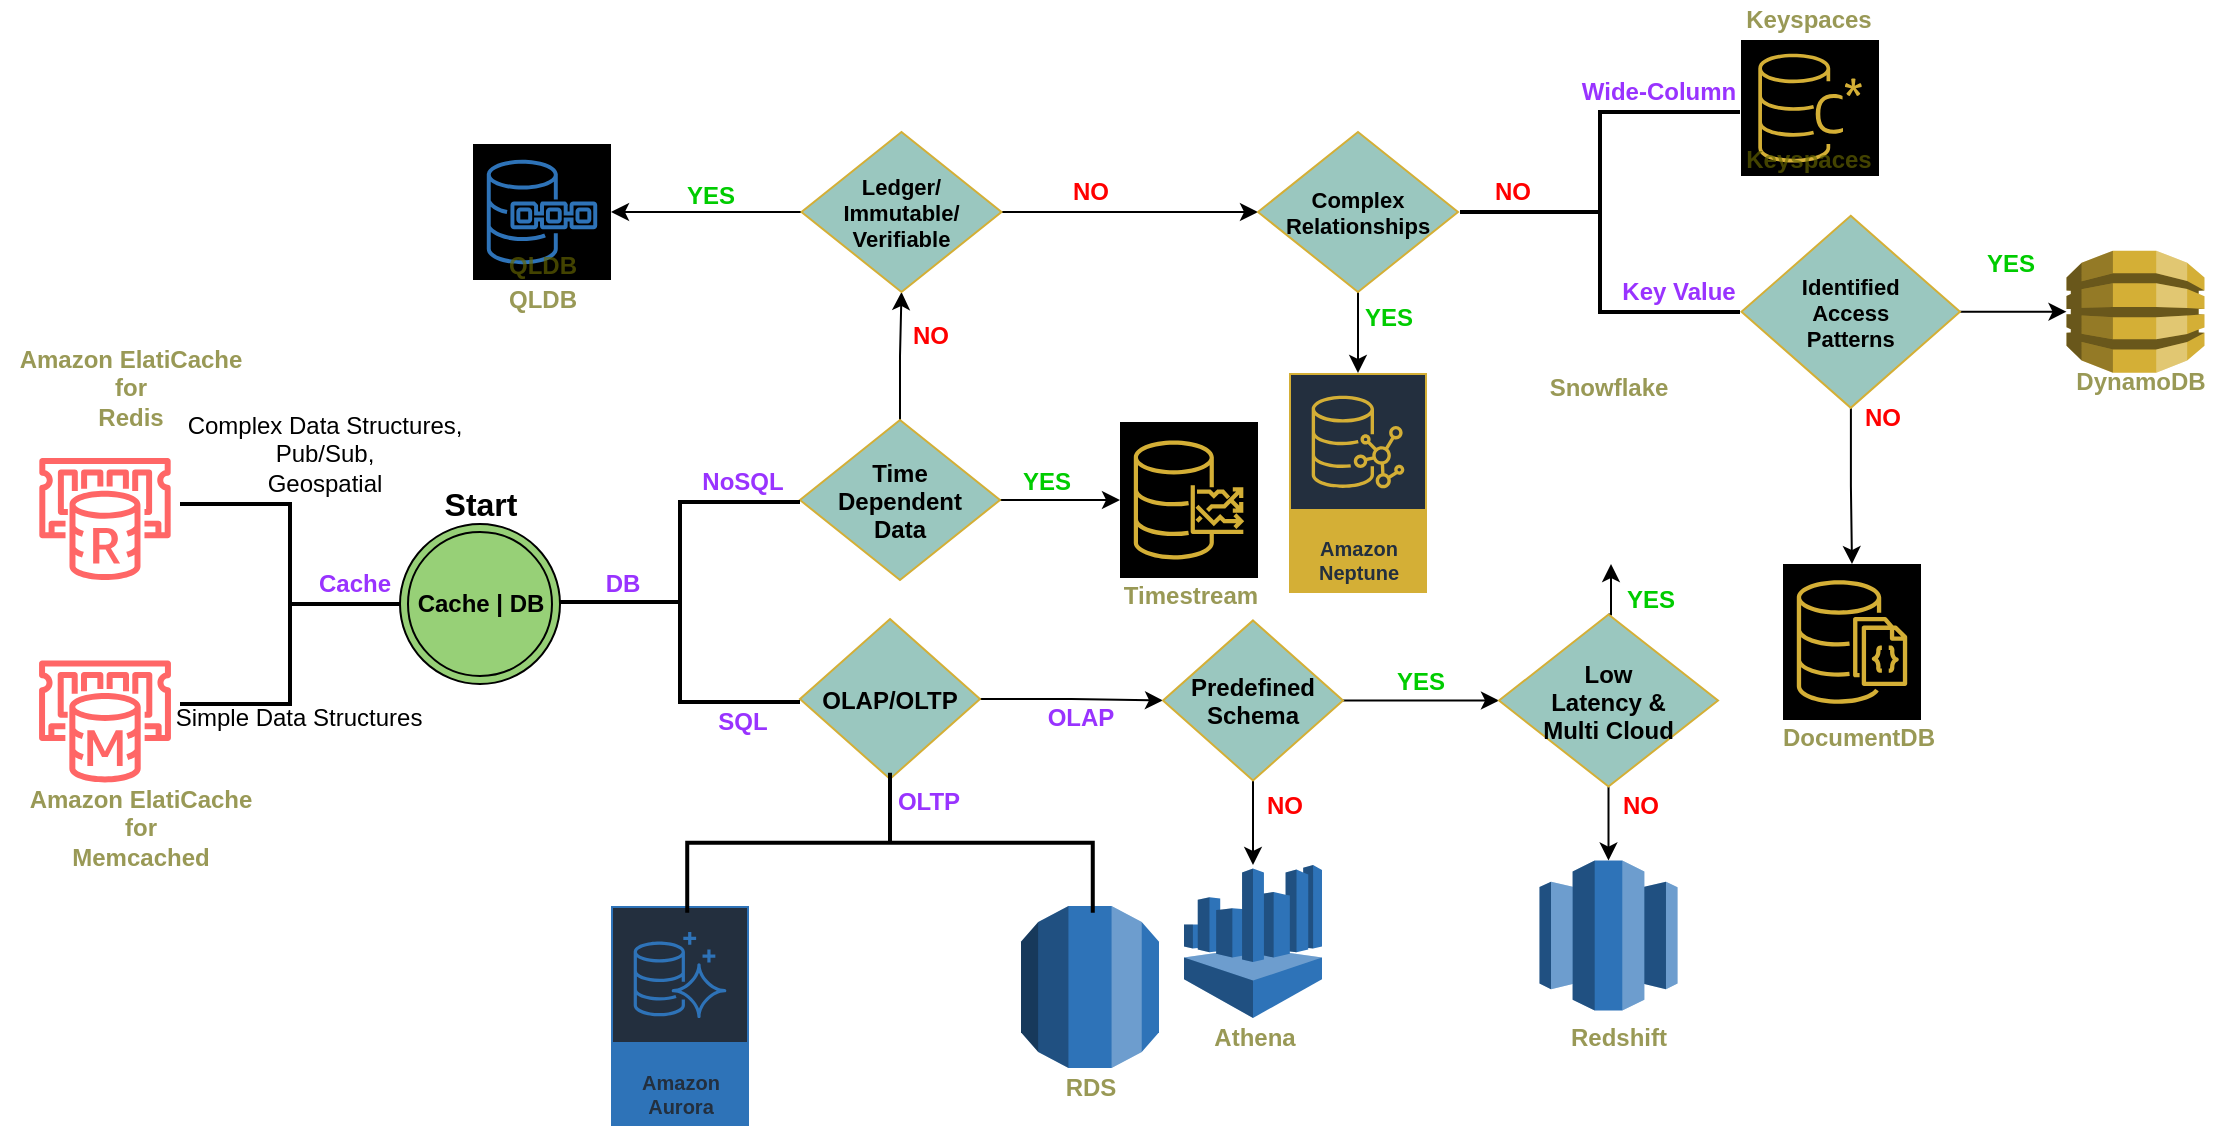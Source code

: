 <mxfile version="14.9.5" type="device"><diagram name="one" id="5O5LZDdq3k0La6J1PMl4"><mxGraphModel dx="1320" dy="1727" grid="1" gridSize="10" guides="1" tooltips="1" connect="1" arrows="1" fold="1" page="1" pageScale="1" pageWidth="850" pageHeight="1100" math="0" shadow="0"><root><mxCell id="-URDdJb4jCHaR2o1bfgN-0"/><mxCell id="-URDdJb4jCHaR2o1bfgN-1" parent="-URDdJb4jCHaR2o1bfgN-0"/><mxCell id="-URDdJb4jCHaR2o1bfgN-2" value="Cache | DB" style="ellipse;shape=doubleEllipse;html=1;dashed=0;whitespace=wrap;aspect=fixed;fontStyle=1;fillColor=#97D077;" parent="-URDdJb4jCHaR2o1bfgN-1" vertex="1"><mxGeometry x="200" y="160" width="80" height="80" as="geometry"/></mxCell><mxCell id="-URDdJb4jCHaR2o1bfgN-3" value="" style="outlineConnect=0;fontColor=#232F3E;gradientColor=none;strokeColor=none;dashed=0;verticalLabelPosition=bottom;verticalAlign=top;align=center;html=1;fontSize=12;fontStyle=0;aspect=fixed;pointerEvents=1;shape=mxgraph.aws4.elasticache_for_memcached;fillColor=#FF6666;" parent="-URDdJb4jCHaR2o1bfgN-1" vertex="1"><mxGeometry x="18" y="228.2" width="69" height="61.03" as="geometry"/></mxCell><mxCell id="-URDdJb4jCHaR2o1bfgN-4" value="" style="outlineConnect=0;fontColor=#232F3E;gradientColor=none;strokeColor=none;dashed=0;verticalLabelPosition=bottom;verticalAlign=top;align=center;html=1;fontSize=12;fontStyle=0;aspect=fixed;pointerEvents=1;shape=mxgraph.aws4.elasticache_for_redis;fillColor=#FF6666;" parent="-URDdJb4jCHaR2o1bfgN-1" vertex="1"><mxGeometry x="18" y="126.97" width="69" height="61.03" as="geometry"/></mxCell><mxCell id="-URDdJb4jCHaR2o1bfgN-5" value="" style="outlineConnect=0;dashed=0;verticalLabelPosition=bottom;verticalAlign=top;align=center;html=1;shape=mxgraph.aws3.dynamo_db;gradientColor=none;fillColor=#D4af36;" parent="-URDdJb4jCHaR2o1bfgN-1" vertex="1"><mxGeometry x="1033.25" y="23.33" width="69" height="61" as="geometry"/></mxCell><mxCell id="-URDdJb4jCHaR2o1bfgN-6" value="" style="points=[[0,0,0],[0.25,0,0],[0.5,0,0],[0.75,0,0],[1,0,0],[0,1,0],[0.25,1,0],[0.5,1,0],[0.75,1,0],[1,1,0],[0,0.25,0],[0,0.5,0],[0,0.75,0],[1,0.25,0],[1,0.5,0],[1,0.75,0]];outlineConnect=0;fontColor=#232F3E;gradientDirection=north;dashed=0;verticalLabelPosition=bottom;verticalAlign=top;align=center;html=1;fontSize=12;fontStyle=0;aspect=fixed;shape=mxgraph.aws4.resourceIcon;resIcon=mxgraph.aws4.documentdb_with_mongodb_compatibility;fillColor=#000000;strokeColor=#d4af36;" parent="-URDdJb4jCHaR2o1bfgN-1" vertex="1"><mxGeometry x="891.5" y="180" width="69" height="78" as="geometry"/></mxCell><mxCell id="-URDdJb4jCHaR2o1bfgN-7" value="" style="points=[[0,0,0],[0.25,0,0],[0.5,0,0],[0.75,0,0],[1,0,0],[0,1,0],[0.25,1,0],[0.5,1,0],[0.75,1,0],[1,1,0],[0,0.25,0],[0,0.5,0],[0,0.75,0],[1,0.25,0],[1,0.5,0],[1,0.75,0]];outlineConnect=0;fontColor=#232F3E;gradientDirection=north;dashed=0;verticalLabelPosition=bottom;verticalAlign=top;align=center;html=1;fontSize=12;fontStyle=0;aspect=fixed;shape=mxgraph.aws4.resourceIcon;resIcon=mxgraph.aws4.quantum_ledger_database;fillColor=#000000;strokeColor=#2E73B8;" parent="-URDdJb4jCHaR2o1bfgN-1" vertex="1"><mxGeometry x="236.5" y="-30.0" width="69" height="68" as="geometry"/></mxCell><mxCell id="-URDdJb4jCHaR2o1bfgN-8" value="Amazon Neptune" style="outlineConnect=0;fontColor=#232F3E;gradientColor=none;fillColor=#232F3E;dashed=0;verticalLabelPosition=middle;verticalAlign=bottom;align=center;html=1;whiteSpace=wrap;fontSize=10;fontStyle=1;spacing=3;shape=mxgraph.aws4.productIcon;prIcon=mxgraph.aws4.neptune;strokeColor=#d4af36;" parent="-URDdJb4jCHaR2o1bfgN-1" vertex="1"><mxGeometry x="644.5" y="84.47" width="69" height="110" as="geometry"/></mxCell><mxCell id="-URDdJb4jCHaR2o1bfgN-9" value="" style="outlineConnect=0;dashed=0;verticalLabelPosition=bottom;verticalAlign=top;align=center;html=1;shape=mxgraph.aws3.rds;fillColor=#2E73B8;gradientColor=none;" parent="-URDdJb4jCHaR2o1bfgN-1" vertex="1"><mxGeometry x="510.5" y="351" width="69" height="81" as="geometry"/></mxCell><mxCell id="-URDdJb4jCHaR2o1bfgN-10" value="Amazon&#10;Aurora" style="outlineConnect=0;fontColor=#232F3E;gradientColor=none;fillColor=#232F3E;dashed=0;verticalLabelPosition=middle;verticalAlign=bottom;align=center;html=1;whiteSpace=wrap;fontSize=10;fontStyle=1;spacing=3;shape=mxgraph.aws4.productIcon;prIcon=mxgraph.aws4.aurora;strokeColor=#2E73B8;" parent="-URDdJb4jCHaR2o1bfgN-1" vertex="1"><mxGeometry x="305.5" y="351" width="69" height="110" as="geometry"/></mxCell><mxCell id="-URDdJb4jCHaR2o1bfgN-11" value="" style="shape=image;html=1;verticalAlign=top;verticalLabelPosition=bottom;labelBackgroundColor=#ffffff;imageAspect=0;aspect=fixed;image=https://cdn1.iconfinder.com/data/icons/line-christmas-icons/75/_snowflake-128.png" parent="-URDdJb4jCHaR2o1bfgN-1" vertex="1"><mxGeometry x="771" y="102.0" width="69" height="78" as="geometry"/></mxCell><mxCell id="-URDdJb4jCHaR2o1bfgN-12" value="" style="outlineConnect=0;dashed=0;verticalLabelPosition=bottom;verticalAlign=top;align=center;html=1;shape=mxgraph.aws3.redshift;fillColor=#2E73B8;gradientColor=none;" parent="-URDdJb4jCHaR2o1bfgN-1" vertex="1"><mxGeometry x="769.75" y="328.27" width="69" height="75" as="geometry"/></mxCell><mxCell id="-URDdJb4jCHaR2o1bfgN-13" value="" style="points=[[0,0,0],[0.25,0,0],[0.5,0,0],[0.75,0,0],[1,0,0],[0,1,0],[0.25,1,0],[0.5,1,0],[0.75,1,0],[1,1,0],[0,0.25,0],[0,0.5,0],[0,0.75,0],[1,0.25,0],[1,0.5,0],[1,0.75,0]];outlineConnect=0;fontColor=#232F3E;gradientDirection=north;dashed=0;verticalLabelPosition=bottom;verticalAlign=top;align=center;html=1;fontSize=12;fontStyle=0;aspect=fixed;shape=mxgraph.aws4.resourceIcon;resIcon=mxgraph.aws4.timestream;fillColor=#000000;strokeColor=#d4af36;" parent="-URDdJb4jCHaR2o1bfgN-1" vertex="1"><mxGeometry x="560" y="109" width="69" height="78" as="geometry"/></mxCell><mxCell id="-URDdJb4jCHaR2o1bfgN-14" value="" style="points=[[0,0,0],[0.25,0,0],[0.5,0,0],[0.75,0,0],[1,0,0],[0,1,0],[0.25,1,0],[0.5,1,0],[0.75,1,0],[1,1,0],[0,0.25,0],[0,0.5,0],[0,0.75,0],[1,0.25,0],[1,0.5,0],[1,0.75,0]];outlineConnect=0;fontColor=#232F3E;gradientDirection=north;dashed=0;verticalLabelPosition=bottom;verticalAlign=top;align=center;html=1;fontSize=12;fontStyle=0;aspect=fixed;shape=mxgraph.aws4.resourceIcon;resIcon=mxgraph.aws4.managed_apache_cassandra_service;fillColor=#000000;strokeColor=#d4af36;strokeWidth=1;perimeterSpacing=0;" parent="-URDdJb4jCHaR2o1bfgN-1" vertex="1"><mxGeometry x="870.5" y="-81.97" width="69" height="68" as="geometry"/></mxCell><mxCell id="4I9ZGjhR3_vdsszDNdP2-1" style="edgeStyle=orthogonalEdgeStyle;rounded=0;orthogonalLoop=1;jettySize=auto;html=1;entryX=0;entryY=0.5;entryDx=0;entryDy=0;fontSize=16;fontColor=#000000;" parent="-URDdJb4jCHaR2o1bfgN-1" source="LTmnBFO0jUHNAW-io21--1" target="4I9ZGjhR3_vdsszDNdP2-0" edge="1"><mxGeometry relative="1" as="geometry"/></mxCell><mxCell id="LTmnBFO0jUHNAW-io21--1" value="OLAP/OLTP" style="rhombus;strokeColor=#d4af36;strokeWidth=1;gradientColor=none;gradientDirection=north;fontStyle=1;fillColor=#9AC7BF;" parent="-URDdJb4jCHaR2o1bfgN-1" vertex="1"><mxGeometry x="400" y="207.5" width="90" height="80" as="geometry"/></mxCell><mxCell id="LTmnBFO0jUHNAW-io21--2" value="" style="outlineConnect=0;dashed=0;verticalLabelPosition=bottom;verticalAlign=top;align=center;html=1;shape=mxgraph.aws3.athena;gradientColor=none;strokeColor=#d4af36;strokeWidth=1;fillColor=#2E73B8;" parent="-URDdJb4jCHaR2o1bfgN-1" vertex="1"><mxGeometry x="592" y="330.5" width="69" height="76.5" as="geometry"/></mxCell><mxCell id="LTmnBFO0jUHNAW-io21--6" value="" style="strokeWidth=2;html=1;shape=mxgraph.flowchart.annotation_2;align=left;labelPosition=right;pointerEvents=1;fillColor=#B9E0A5;gradientColor=none;gradientDirection=north;rotation=-180;" parent="-URDdJb4jCHaR2o1bfgN-1" vertex="1"><mxGeometry x="90" y="150" width="110" height="100" as="geometry"/></mxCell><mxCell id="aLWdTQoxUXfgYBCb-F0K-1" style="edgeStyle=orthogonalEdgeStyle;rounded=0;orthogonalLoop=1;jettySize=auto;html=1;entryX=0.5;entryY=1;entryDx=0;entryDy=0;" parent="-URDdJb4jCHaR2o1bfgN-1" source="LTmnBFO0jUHNAW-io21--7" target="LTmnBFO0jUHNAW-io21--8" edge="1"><mxGeometry relative="1" as="geometry"/></mxCell><mxCell id="aLWdTQoxUXfgYBCb-F0K-2" style="edgeStyle=orthogonalEdgeStyle;rounded=0;orthogonalLoop=1;jettySize=auto;html=1;entryX=0;entryY=0.5;entryDx=0;entryDy=0;entryPerimeter=0;" parent="-URDdJb4jCHaR2o1bfgN-1" source="LTmnBFO0jUHNAW-io21--7" target="-URDdJb4jCHaR2o1bfgN-13" edge="1"><mxGeometry relative="1" as="geometry"/></mxCell><mxCell id="LTmnBFO0jUHNAW-io21--7" value="Time&#10;Dependent&#10;Data" style="rhombus;strokeColor=#d4af36;strokeWidth=1;gradientColor=none;gradientDirection=north;fontStyle=1;fillColor=#9AC7BF;" parent="-URDdJb4jCHaR2o1bfgN-1" vertex="1"><mxGeometry x="400" y="108" width="100" height="80" as="geometry"/></mxCell><mxCell id="4I9ZGjhR3_vdsszDNdP2-9" style="edgeStyle=orthogonalEdgeStyle;rounded=0;orthogonalLoop=1;jettySize=auto;html=1;entryX=1;entryY=0.5;entryDx=0;entryDy=0;entryPerimeter=0;fontSize=16;fontColor=#000000;" parent="-URDdJb4jCHaR2o1bfgN-1" source="LTmnBFO0jUHNAW-io21--8" target="-URDdJb4jCHaR2o1bfgN-7" edge="1"><mxGeometry relative="1" as="geometry"/></mxCell><mxCell id="4I9ZGjhR3_vdsszDNdP2-11" style="edgeStyle=orthogonalEdgeStyle;rounded=0;orthogonalLoop=1;jettySize=auto;html=1;fontSize=16;fontColor=#000000;" parent="-URDdJb4jCHaR2o1bfgN-1" source="LTmnBFO0jUHNAW-io21--8" target="4I9ZGjhR3_vdsszDNdP2-10" edge="1"><mxGeometry relative="1" as="geometry"/></mxCell><mxCell id="LTmnBFO0jUHNAW-io21--8" value="Ledger/&#10;Immutable/&#10;Verifiable" style="rhombus;strokeColor=#d4af36;strokeWidth=1;gradientColor=none;gradientDirection=north;fontStyle=1;verticalAlign=middle;labelPosition=center;verticalLabelPosition=middle;align=center;horizontal=1;fontSize=11;fillColor=#9AC7BF;" parent="-URDdJb4jCHaR2o1bfgN-1" vertex="1"><mxGeometry x="400.75" y="-36" width="100" height="80" as="geometry"/></mxCell><mxCell id="aLWdTQoxUXfgYBCb-F0K-4" value="" style="strokeWidth=2;html=1;shape=mxgraph.flowchart.annotation_2;align=left;labelPosition=right;pointerEvents=1;fillColor=#B9E0A5;gradientColor=none;gradientDirection=north;" parent="-URDdJb4jCHaR2o1bfgN-1" vertex="1"><mxGeometry x="280" y="149" width="120" height="100" as="geometry"/></mxCell><mxCell id="aLWdTQoxUXfgYBCb-F0K-11" value="" style="strokeWidth=2;html=1;shape=mxgraph.flowchart.annotation_2;align=left;labelPosition=right;pointerEvents=1;fillColor=#99FFFF;rotation=90;" parent="-URDdJb4jCHaR2o1bfgN-1" vertex="1"><mxGeometry x="410" y="218" width="70" height="202.77" as="geometry"/></mxCell><mxCell id="aLWdTQoxUXfgYBCb-F0K-16" style="edgeStyle=orthogonalEdgeStyle;rounded=0;orthogonalLoop=1;jettySize=auto;html=1;" parent="-URDdJb4jCHaR2o1bfgN-1" source="aLWdTQoxUXfgYBCb-F0K-15" target="-URDdJb4jCHaR2o1bfgN-6" edge="1"><mxGeometry relative="1" as="geometry"/></mxCell><mxCell id="aLWdTQoxUXfgYBCb-F0K-17" style="edgeStyle=orthogonalEdgeStyle;rounded=0;orthogonalLoop=1;jettySize=auto;html=1;entryX=0;entryY=0.5;entryDx=0;entryDy=0;entryPerimeter=0;" parent="-URDdJb4jCHaR2o1bfgN-1" source="aLWdTQoxUXfgYBCb-F0K-15" target="-URDdJb4jCHaR2o1bfgN-5" edge="1"><mxGeometry relative="1" as="geometry"/></mxCell><mxCell id="aLWdTQoxUXfgYBCb-F0K-15" value="Identified&#10;Access&#10;Patterns" style="rhombus;strokeColor=#d4af36;strokeWidth=1;gradientColor=none;gradientDirection=north;fontStyle=1;verticalAlign=middle;labelPosition=center;verticalLabelPosition=middle;align=center;horizontal=1;fontSize=11;fillColor=#9AC7BF;" parent="-URDdJb4jCHaR2o1bfgN-1" vertex="1"><mxGeometry x="870.75" y="5.93" width="109.25" height="96" as="geometry"/></mxCell><mxCell id="2ILkzw_srvQ2w9xuHjWZ-0" value="NoSQL" style="text;html=1;align=center;verticalAlign=middle;resizable=0;points=[];autosize=1;strokeColor=none;fontStyle=1;fontColor=#9933FF;" parent="-URDdJb4jCHaR2o1bfgN-1" vertex="1"><mxGeometry x="340.75" y="129" width="60" height="20" as="geometry"/></mxCell><mxCell id="2ILkzw_srvQ2w9xuHjWZ-1" value="SQL" style="text;html=1;align=center;verticalAlign=middle;resizable=0;points=[];autosize=1;strokeColor=none;fontStyle=1;fontColor=#9933FF;" parent="-URDdJb4jCHaR2o1bfgN-1" vertex="1"><mxGeometry x="350.75" y="249" width="40" height="20" as="geometry"/></mxCell><mxCell id="2ILkzw_srvQ2w9xuHjWZ-2" value="YES" style="text;html=1;align=center;verticalAlign=middle;resizable=0;points=[];autosize=1;strokeColor=none;fontStyle=1;fontColor=#00CC00;" parent="-URDdJb4jCHaR2o1bfgN-1" vertex="1"><mxGeometry x="502.5" y="129.47" width="40" height="20" as="geometry"/></mxCell><mxCell id="2ILkzw_srvQ2w9xuHjWZ-3" value="NO" style="text;html=1;align=center;verticalAlign=middle;resizable=0;points=[];autosize=1;strokeColor=none;fontStyle=1;fontColor=#FF0000;" parent="-URDdJb4jCHaR2o1bfgN-1" vertex="1"><mxGeometry x="450" y="56" width="30" height="20" as="geometry"/></mxCell><mxCell id="2ILkzw_srvQ2w9xuHjWZ-4" value="YES" style="text;html=1;align=center;verticalAlign=middle;resizable=0;points=[];autosize=1;strokeColor=none;fontStyle=1;fontColor=#00CC00;" parent="-URDdJb4jCHaR2o1bfgN-1" vertex="1"><mxGeometry x="334.5" y="-14" width="40" height="20" as="geometry"/></mxCell><mxCell id="2ILkzw_srvQ2w9xuHjWZ-7" value="NO" style="text;html=1;align=center;verticalAlign=middle;resizable=0;points=[];autosize=1;strokeColor=none;fontStyle=1;fontColor=#FF0000;" parent="-URDdJb4jCHaR2o1bfgN-1" vertex="1"><mxGeometry x="530" y="-16" width="30" height="20" as="geometry"/></mxCell><mxCell id="2ILkzw_srvQ2w9xuHjWZ-10" value="YES" style="text;html=1;align=center;verticalAlign=middle;resizable=0;points=[];autosize=1;strokeColor=none;fontStyle=1;fontColor=#00CC00;" parent="-URDdJb4jCHaR2o1bfgN-1" vertex="1"><mxGeometry x="804.5" y="188.23" width="40" height="20" as="geometry"/></mxCell><mxCell id="2ILkzw_srvQ2w9xuHjWZ-11" value="NO" style="text;html=1;align=center;verticalAlign=middle;resizable=0;points=[];autosize=1;strokeColor=none;fontStyle=1;fontColor=#FF0000;" parent="-URDdJb4jCHaR2o1bfgN-1" vertex="1"><mxGeometry x="626.5" y="291.27" width="30" height="20" as="geometry"/></mxCell><mxCell id="2ILkzw_srvQ2w9xuHjWZ-14" value="YES" style="text;html=1;align=center;verticalAlign=middle;resizable=0;points=[];autosize=1;strokeColor=none;fontStyle=1;fontColor=#00CC00;" parent="-URDdJb4jCHaR2o1bfgN-1" vertex="1"><mxGeometry x="985.25" y="19.83" width="40" height="20" as="geometry"/></mxCell><mxCell id="Y7n_1FVm1RPpEnAwH0Cy-1" value="Complex Data Structures,&lt;br&gt;Pub/Sub,&lt;br&gt;Geospatial" style="text;html=1;align=center;verticalAlign=middle;resizable=0;points=[];autosize=1;strokeColor=none;" parent="-URDdJb4jCHaR2o1bfgN-1" vertex="1"><mxGeometry x="86.5" y="100" width="150" height="50" as="geometry"/></mxCell><mxCell id="Y7n_1FVm1RPpEnAwH0Cy-2" value="Simple Data Structures" style="text;html=1;align=center;verticalAlign=middle;resizable=0;points=[];autosize=1;strokeColor=none;" parent="-URDdJb4jCHaR2o1bfgN-1" vertex="1"><mxGeometry x="79" y="247" width="140" height="20" as="geometry"/></mxCell><mxCell id="Y7n_1FVm1RPpEnAwH0Cy-3" value="Amazon ElatiCache&lt;br&gt;for&lt;br&gt;Memcached" style="text;html=1;align=center;verticalAlign=middle;resizable=0;points=[];autosize=1;strokeColor=none;rounded=0;glass=0;shadow=0;textOpacity=66;fontStyle=1;fontColor=#666600;" parent="-URDdJb4jCHaR2o1bfgN-1" vertex="1"><mxGeometry x="5" y="287.23" width="130" height="50" as="geometry"/></mxCell><mxCell id="Y7n_1FVm1RPpEnAwH0Cy-4" value="Amazon ElatiCache&lt;br&gt;for&lt;br&gt;Redis" style="text;html=1;align=center;verticalAlign=middle;resizable=0;points=[];autosize=1;strokeColor=none;rounded=0;glass=0;shadow=0;textOpacity=66;fontStyle=1;fontColor=#666600;" parent="-URDdJb4jCHaR2o1bfgN-1" vertex="1"><mxGeometry y="67.33" width="130" height="50" as="geometry"/></mxCell><mxCell id="Y7n_1FVm1RPpEnAwH0Cy-5" value="Snowflake" style="text;html=1;align=center;verticalAlign=middle;resizable=0;points=[];autosize=1;strokeColor=none;rounded=0;glass=0;shadow=0;textOpacity=66;fontStyle=1;fontColor=#666600;" parent="-URDdJb4jCHaR2o1bfgN-1" vertex="1"><mxGeometry x="769.25" y="82.0" width="70" height="20" as="geometry"/></mxCell><mxCell id="Y7n_1FVm1RPpEnAwH0Cy-6" value="Athena" style="text;html=1;align=center;verticalAlign=middle;resizable=0;points=[];autosize=1;strokeColor=none;rounded=0;glass=0;shadow=0;textOpacity=66;fontStyle=1;fontColor=#666600;" parent="-URDdJb4jCHaR2o1bfgN-1" vertex="1"><mxGeometry x="596.5" y="407.0" width="60" height="20" as="geometry"/></mxCell><mxCell id="Y7n_1FVm1RPpEnAwH0Cy-7" value="QLDB" style="text;html=1;align=center;verticalAlign=middle;resizable=0;points=[];autosize=1;strokeColor=none;rounded=0;glass=0;shadow=0;textOpacity=66;fontStyle=1;fontColor=#666600;" parent="-URDdJb4jCHaR2o1bfgN-1" vertex="1"><mxGeometry x="246" y="21.0" width="50" height="20" as="geometry"/></mxCell><mxCell id="Y7n_1FVm1RPpEnAwH0Cy-8" value="RDS" style="text;html=1;align=center;verticalAlign=middle;resizable=0;points=[];autosize=1;strokeColor=none;rounded=0;glass=0;shadow=0;textOpacity=66;fontStyle=1;fontColor=#666600;" parent="-URDdJb4jCHaR2o1bfgN-1" vertex="1"><mxGeometry x="525" y="432.0" width="40" height="20" as="geometry"/></mxCell><mxCell id="Y7n_1FVm1RPpEnAwH0Cy-9" value="Redshift" style="text;html=1;align=center;verticalAlign=middle;resizable=0;points=[];autosize=1;strokeColor=none;rounded=0;glass=0;shadow=0;textOpacity=66;fontStyle=1;fontColor=#666600;" parent="-URDdJb4jCHaR2o1bfgN-1" vertex="1"><mxGeometry x="778.75" y="407" width="60" height="20" as="geometry"/></mxCell><mxCell id="Y7n_1FVm1RPpEnAwH0Cy-10" value="DynamoDB" style="text;html=1;align=center;verticalAlign=middle;resizable=0;points=[];autosize=1;strokeColor=none;rounded=0;glass=0;shadow=0;textOpacity=66;fontStyle=1;fontColor=#666600;" parent="-URDdJb4jCHaR2o1bfgN-1" vertex="1"><mxGeometry x="1030.25" y="78.83" width="80" height="20" as="geometry"/></mxCell><mxCell id="Y7n_1FVm1RPpEnAwH0Cy-11" value="Keyspaces" style="text;html=1;align=center;verticalAlign=middle;resizable=0;points=[];autosize=1;strokeColor=none;rounded=0;glass=0;shadow=0;textOpacity=66;fontStyle=1;fontColor=#666600;" parent="-URDdJb4jCHaR2o1bfgN-1" vertex="1"><mxGeometry x="864" y="-32.17" width="80" height="20" as="geometry"/></mxCell><mxCell id="Y7n_1FVm1RPpEnAwH0Cy-12" value="DocumentDB" style="text;html=1;align=center;verticalAlign=middle;resizable=0;points=[];autosize=1;strokeColor=none;rounded=0;glass=0;shadow=0;textOpacity=66;fontStyle=1;fontColor=#666600;" parent="-URDdJb4jCHaR2o1bfgN-1" vertex="1"><mxGeometry x="884" y="257.27" width="90" height="20" as="geometry"/></mxCell><mxCell id="Y7n_1FVm1RPpEnAwH0Cy-13" value="Timestream" style="text;html=1;align=center;verticalAlign=middle;resizable=0;points=[];autosize=1;strokeColor=none;rounded=0;glass=0;shadow=0;textOpacity=66;fontStyle=1;fontColor=#666600;" parent="-URDdJb4jCHaR2o1bfgN-1" vertex="1"><mxGeometry x="554.5" y="186.0" width="80" height="20" as="geometry"/></mxCell><mxCell id="Y7n_1FVm1RPpEnAwH0Cy-14" value="OLAP" style="text;html=1;align=center;verticalAlign=middle;resizable=0;points=[];autosize=1;strokeColor=none;fontStyle=1;fontColor=#9933FF;" parent="-URDdJb4jCHaR2o1bfgN-1" vertex="1"><mxGeometry x="515" y="247" width="50" height="20" as="geometry"/></mxCell><mxCell id="Y7n_1FVm1RPpEnAwH0Cy-15" value="OLTP" style="text;html=1;align=center;verticalAlign=middle;resizable=0;points=[];autosize=1;strokeColor=none;fontStyle=1;fontColor=#9933FF;" parent="-URDdJb4jCHaR2o1bfgN-1" vertex="1"><mxGeometry x="439" y="289.23" width="50" height="20" as="geometry"/></mxCell><mxCell id="Y7n_1FVm1RPpEnAwH0Cy-16" value="Start" style="text;html=1;align=center;verticalAlign=middle;resizable=0;points=[];autosize=1;strokeColor=none;fontStyle=1;fontSize=16;rounded=0;arcSize=0;horizontal=1;spacingTop=0;labelBorderColor=none;labelBackgroundColor=none;rotation=0;" parent="-URDdJb4jCHaR2o1bfgN-1" vertex="1"><mxGeometry x="215" y="140" width="50" height="20" as="geometry"/></mxCell><mxCell id="4I9ZGjhR3_vdsszDNdP2-2" style="edgeStyle=orthogonalEdgeStyle;rounded=0;orthogonalLoop=1;jettySize=auto;html=1;fontSize=16;fontColor=#000000;" parent="-URDdJb4jCHaR2o1bfgN-1" source="4I9ZGjhR3_vdsszDNdP2-0" target="LTmnBFO0jUHNAW-io21--2" edge="1"><mxGeometry relative="1" as="geometry"/></mxCell><mxCell id="4I9ZGjhR3_vdsszDNdP2-4" style="edgeStyle=orthogonalEdgeStyle;rounded=0;orthogonalLoop=1;jettySize=auto;html=1;entryX=0;entryY=0.5;entryDx=0;entryDy=0;fontSize=16;fontColor=#000000;" parent="-URDdJb4jCHaR2o1bfgN-1" source="4I9ZGjhR3_vdsszDNdP2-0" target="4I9ZGjhR3_vdsszDNdP2-3" edge="1"><mxGeometry relative="1" as="geometry"/></mxCell><mxCell id="4I9ZGjhR3_vdsszDNdP2-0" value="Predefined&#10;Schema" style="rhombus;strokeColor=#d4af36;strokeWidth=1;gradientColor=none;gradientDirection=north;fontStyle=1;fillColor=#9AC7BF;" parent="-URDdJb4jCHaR2o1bfgN-1" vertex="1"><mxGeometry x="581.5" y="208.23" width="90" height="80" as="geometry"/></mxCell><mxCell id="4I9ZGjhR3_vdsszDNdP2-5" style="edgeStyle=orthogonalEdgeStyle;rounded=0;orthogonalLoop=1;jettySize=auto;html=1;exitX=0.5;exitY=0;exitDx=0;exitDy=0;entryX=0.5;entryY=1;entryDx=0;entryDy=0;fontSize=16;fontColor=#000000;" parent="-URDdJb4jCHaR2o1bfgN-1" source="4I9ZGjhR3_vdsszDNdP2-3" target="-URDdJb4jCHaR2o1bfgN-11" edge="1"><mxGeometry relative="1" as="geometry"/></mxCell><mxCell id="4I9ZGjhR3_vdsszDNdP2-6" style="edgeStyle=orthogonalEdgeStyle;rounded=0;orthogonalLoop=1;jettySize=auto;html=1;entryX=0.5;entryY=0;entryDx=0;entryDy=0;entryPerimeter=0;fontSize=16;fontColor=#000000;" parent="-URDdJb4jCHaR2o1bfgN-1" source="4I9ZGjhR3_vdsszDNdP2-3" target="-URDdJb4jCHaR2o1bfgN-12" edge="1"><mxGeometry relative="1" as="geometry"/></mxCell><mxCell id="4I9ZGjhR3_vdsszDNdP2-3" value="Low&#10;Latency &amp;&#10;Multi Cloud" style="rhombus;strokeColor=#d4af36;strokeWidth=1;gradientColor=none;gradientDirection=north;fontStyle=1;fillColor=#9AC7BF;" parent="-URDdJb4jCHaR2o1bfgN-1" vertex="1"><mxGeometry x="749.5" y="205.27" width="109.5" height="86" as="geometry"/></mxCell><mxCell id="4I9ZGjhR3_vdsszDNdP2-7" value="NO" style="text;html=1;align=center;verticalAlign=middle;resizable=0;points=[];autosize=1;strokeColor=none;fontStyle=1;fontColor=#FF0000;" parent="-URDdJb4jCHaR2o1bfgN-1" vertex="1"><mxGeometry x="804.5" y="291.27" width="30" height="20" as="geometry"/></mxCell><mxCell id="4I9ZGjhR3_vdsszDNdP2-12" style="edgeStyle=orthogonalEdgeStyle;rounded=0;orthogonalLoop=1;jettySize=auto;html=1;fontSize=16;fontColor=#000000;" parent="-URDdJb4jCHaR2o1bfgN-1" source="4I9ZGjhR3_vdsszDNdP2-10" target="-URDdJb4jCHaR2o1bfgN-8" edge="1"><mxGeometry relative="1" as="geometry"/></mxCell><mxCell id="4I9ZGjhR3_vdsszDNdP2-10" value="Complex&#10;Relationships" style="rhombus;strokeColor=#d4af36;strokeWidth=1;gradientColor=none;gradientDirection=north;fontStyle=1;verticalAlign=middle;labelPosition=center;verticalLabelPosition=middle;align=center;horizontal=1;fontSize=11;fillColor=#9AC7BF;" parent="-URDdJb4jCHaR2o1bfgN-1" vertex="1"><mxGeometry x="629" y="-36" width="100" height="80" as="geometry"/></mxCell><mxCell id="4I9ZGjhR3_vdsszDNdP2-13" value="" style="strokeWidth=2;html=1;shape=mxgraph.flowchart.annotation_2;align=left;labelPosition=right;pointerEvents=1;fillColor=#B9E0A5;gradientColor=none;gradientDirection=north;" parent="-URDdJb4jCHaR2o1bfgN-1" vertex="1"><mxGeometry x="730" y="-46" width="140" height="100" as="geometry"/></mxCell><mxCell id="4I9ZGjhR3_vdsszDNdP2-14" value="YES" style="text;html=1;align=center;verticalAlign=middle;resizable=0;points=[];autosize=1;strokeColor=none;fontStyle=1;fontColor=#00CC00;" parent="-URDdJb4jCHaR2o1bfgN-1" vertex="1"><mxGeometry x="673.5" y="47.33" width="40" height="20" as="geometry"/></mxCell><mxCell id="4I9ZGjhR3_vdsszDNdP2-15" value="NO" style="text;html=1;align=center;verticalAlign=middle;resizable=0;points=[];autosize=1;strokeColor=none;fontStyle=1;fontColor=#FF0000;" parent="-URDdJb4jCHaR2o1bfgN-1" vertex="1"><mxGeometry x="741" y="-16" width="30" height="20" as="geometry"/></mxCell><mxCell id="4I9ZGjhR3_vdsszDNdP2-16" value="YES" style="text;html=1;align=center;verticalAlign=middle;resizable=0;points=[];autosize=1;strokeColor=none;fontStyle=1;fontColor=#00CC00;" parent="-URDdJb4jCHaR2o1bfgN-1" vertex="1"><mxGeometry x="690" y="229" width="40" height="20" as="geometry"/></mxCell><mxCell id="4I9ZGjhR3_vdsszDNdP2-17" value="NO" style="text;html=1;align=center;verticalAlign=middle;resizable=0;points=[];autosize=1;strokeColor=none;fontStyle=1;fontColor=#FF0000;" parent="-URDdJb4jCHaR2o1bfgN-1" vertex="1"><mxGeometry x="925.88" y="97.33" width="30" height="20" as="geometry"/></mxCell><mxCell id="g89XhKq_axJuwwnlC_dE-0" value="Wide-Column" style="text;html=1;align=center;verticalAlign=middle;resizable=0;points=[];autosize=1;strokeColor=none;fontStyle=1;fontColor=#9933FF;" vertex="1" parent="-URDdJb4jCHaR2o1bfgN-1"><mxGeometry x="784" y="-66" width="90" height="20" as="geometry"/></mxCell><mxCell id="g89XhKq_axJuwwnlC_dE-1" value="Key Value" style="text;html=1;align=center;verticalAlign=middle;resizable=0;points=[];autosize=1;strokeColor=none;fontStyle=1;fontColor=#9933FF;" vertex="1" parent="-URDdJb4jCHaR2o1bfgN-1"><mxGeometry x="804" y="34" width="70" height="20" as="geometry"/></mxCell><mxCell id="g89XhKq_axJuwwnlC_dE-2" value="Keyspaces" style="text;html=1;align=center;verticalAlign=middle;resizable=0;points=[];autosize=1;strokeColor=none;rounded=0;glass=0;shadow=0;textOpacity=66;fontStyle=1;fontColor=#666600;" vertex="1" parent="-URDdJb4jCHaR2o1bfgN-1"><mxGeometry x="864" y="-101.97" width="80" height="20" as="geometry"/></mxCell><mxCell id="g89XhKq_axJuwwnlC_dE-3" value="DB" style="text;html=1;align=center;verticalAlign=middle;resizable=0;points=[];autosize=1;strokeColor=none;fontStyle=1;fontColor=#9933FF;" vertex="1" parent="-URDdJb4jCHaR2o1bfgN-1"><mxGeometry x="295.75" y="180" width="30" height="20" as="geometry"/></mxCell><mxCell id="g89XhKq_axJuwwnlC_dE-4" value="Cache" style="text;html=1;align=center;verticalAlign=middle;resizable=0;points=[];autosize=1;strokeColor=none;fontStyle=1;fontColor=#9933FF;" vertex="1" parent="-URDdJb4jCHaR2o1bfgN-1"><mxGeometry x="152" y="180" width="50" height="20" as="geometry"/></mxCell><mxCell id="g89XhKq_axJuwwnlC_dE-5" value="QLDB" style="text;html=1;align=center;verticalAlign=middle;resizable=0;points=[];autosize=1;strokeColor=none;rounded=0;glass=0;shadow=0;textOpacity=66;fontStyle=1;fontColor=#666600;" vertex="1" parent="-URDdJb4jCHaR2o1bfgN-1"><mxGeometry x="246" y="38.0" width="50" height="20" as="geometry"/></mxCell></root></mxGraphModel></diagram></mxfile>